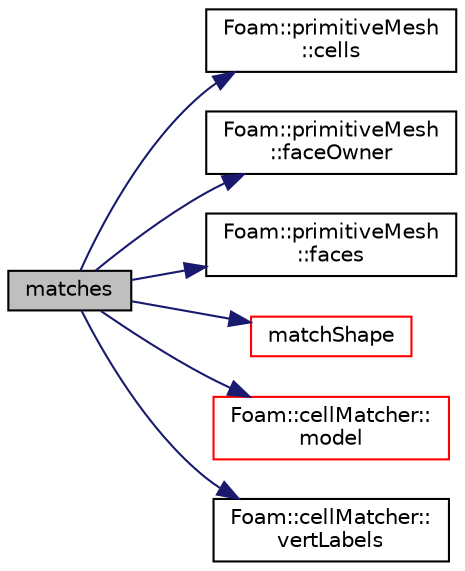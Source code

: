 digraph "matches"
{
  bgcolor="transparent";
  edge [fontname="Helvetica",fontsize="10",labelfontname="Helvetica",labelfontsize="10"];
  node [fontname="Helvetica",fontsize="10",shape=record];
  rankdir="LR";
  Node1 [label="matches",height=0.2,width=0.4,color="black", fillcolor="grey75", style="filled", fontcolor="black"];
  Node1 -> Node2 [color="midnightblue",fontsize="10",style="solid",fontname="Helvetica"];
  Node2 [label="Foam::primitiveMesh\l::cells",height=0.2,width=0.4,color="black",URL="$a02008.html#a5838384c0cea399b56339f30bc8558ab"];
  Node1 -> Node3 [color="midnightblue",fontsize="10",style="solid",fontname="Helvetica"];
  Node3 [label="Foam::primitiveMesh\l::faceOwner",height=0.2,width=0.4,color="black",URL="$a02008.html#a5fdc04c8f8b8f1535efda40674fd13fa",tooltip="Face face-owner addresing. "];
  Node1 -> Node4 [color="midnightblue",fontsize="10",style="solid",fontname="Helvetica"];
  Node4 [label="Foam::primitiveMesh\l::faces",height=0.2,width=0.4,color="black",URL="$a02008.html#a23ca4b0f5e216674cd6bdd98aa90563e",tooltip="Return faces. "];
  Node1 -> Node5 [color="midnightblue",fontsize="10",style="solid",fontname="Helvetica"];
  Node5 [label="matchShape",height=0.2,width=0.4,color="red",URL="$a02958.html#a1eba155714e7031777891b5d224b67fc",tooltip="Low level shape recognition. Return true if matches. "];
  Node1 -> Node6 [color="midnightblue",fontsize="10",style="solid",fontname="Helvetica"];
  Node6 [label="Foam::cellMatcher::\lmodel",height=0.2,width=0.4,color="red",URL="$a00215.html#aeefe402f3085243e6db024dc8bcc1a37"];
  Node1 -> Node7 [color="midnightblue",fontsize="10",style="solid",fontname="Helvetica"];
  Node7 [label="Foam::cellMatcher::\lvertLabels",height=0.2,width=0.4,color="black",URL="$a00215.html#a7da0edfce307965d2f2a84b1ce30e423"];
}
